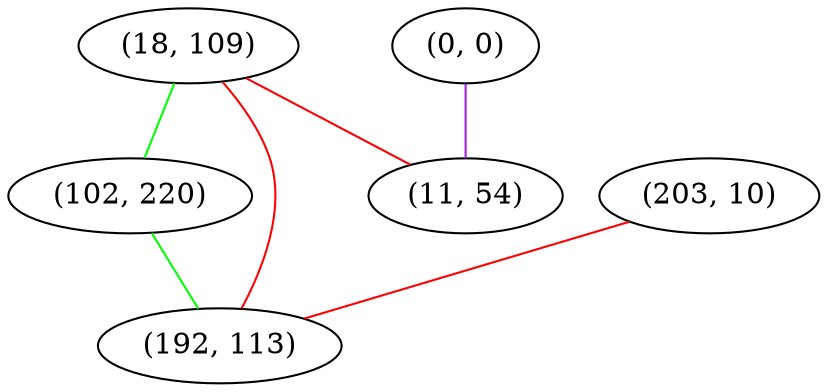 graph "" {
"(18, 109)";
"(0, 0)";
"(102, 220)";
"(203, 10)";
"(11, 54)";
"(192, 113)";
"(18, 109)" -- "(192, 113)"  [color=red, key=0, weight=1];
"(18, 109)" -- "(102, 220)"  [color=green, key=0, weight=2];
"(18, 109)" -- "(11, 54)"  [color=red, key=0, weight=1];
"(0, 0)" -- "(11, 54)"  [color=purple, key=0, weight=4];
"(102, 220)" -- "(192, 113)"  [color=green, key=0, weight=2];
"(203, 10)" -- "(192, 113)"  [color=red, key=0, weight=1];
}
